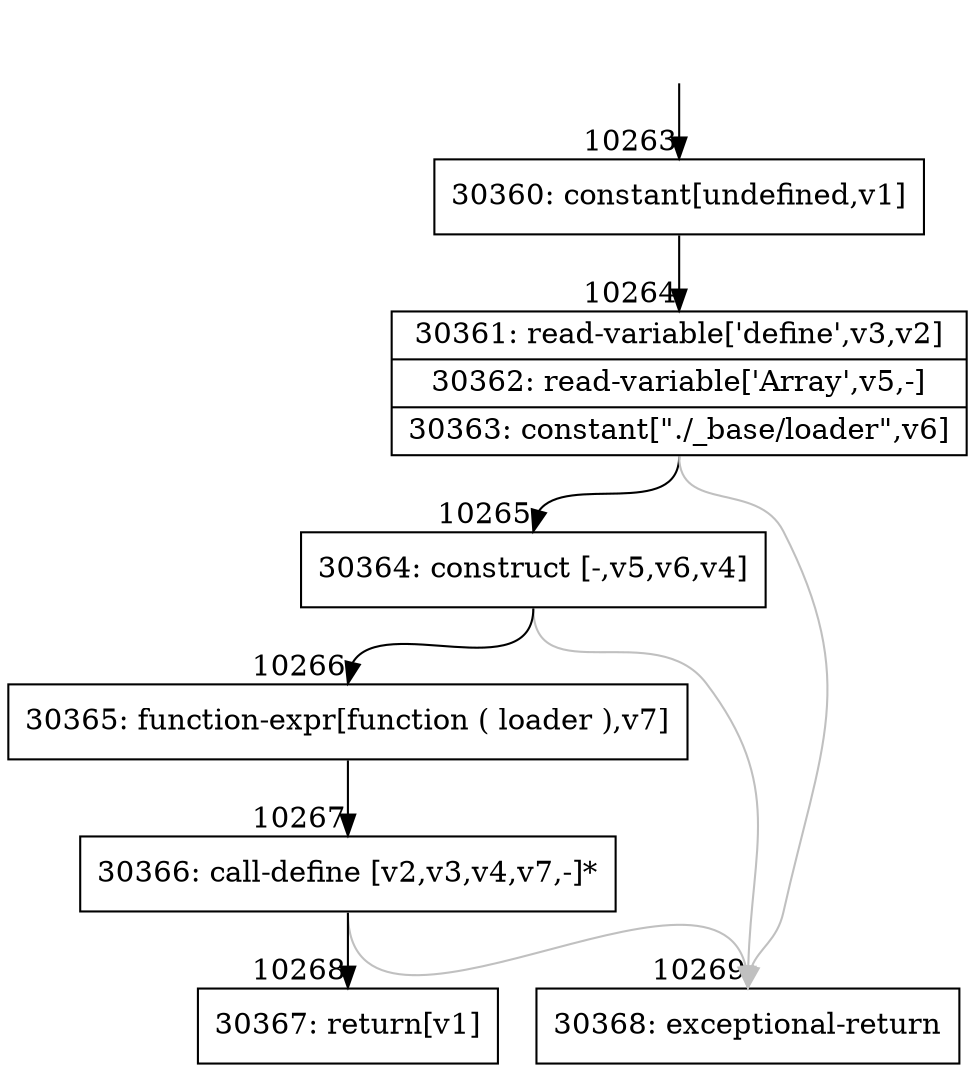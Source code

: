 digraph {
rankdir="TD"
BB_entry734[shape=none,label=""];
BB_entry734 -> BB10263 [tailport=s, headport=n, headlabel="    10263"]
BB10263 [shape=record label="{30360: constant[undefined,v1]}" ] 
BB10263 -> BB10264 [tailport=s, headport=n, headlabel="      10264"]
BB10264 [shape=record label="{30361: read-variable['define',v3,v2]|30362: read-variable['Array',v5,-]|30363: constant[\"./_base/loader\",v6]}" ] 
BB10264 -> BB10265 [tailport=s, headport=n, headlabel="      10265"]
BB10264 -> BB10269 [tailport=s, headport=n, color=gray, headlabel="      10269"]
BB10265 [shape=record label="{30364: construct [-,v5,v6,v4]}" ] 
BB10265 -> BB10266 [tailport=s, headport=n, headlabel="      10266"]
BB10265 -> BB10269 [tailport=s, headport=n, color=gray]
BB10266 [shape=record label="{30365: function-expr[function ( loader ),v7]}" ] 
BB10266 -> BB10267 [tailport=s, headport=n, headlabel="      10267"]
BB10267 [shape=record label="{30366: call-define [v2,v3,v4,v7,-]*}" ] 
BB10267 -> BB10268 [tailport=s, headport=n, headlabel="      10268"]
BB10267 -> BB10269 [tailport=s, headport=n, color=gray]
BB10268 [shape=record label="{30367: return[v1]}" ] 
BB10269 [shape=record label="{30368: exceptional-return}" ] 
//#$~ 14360
}
